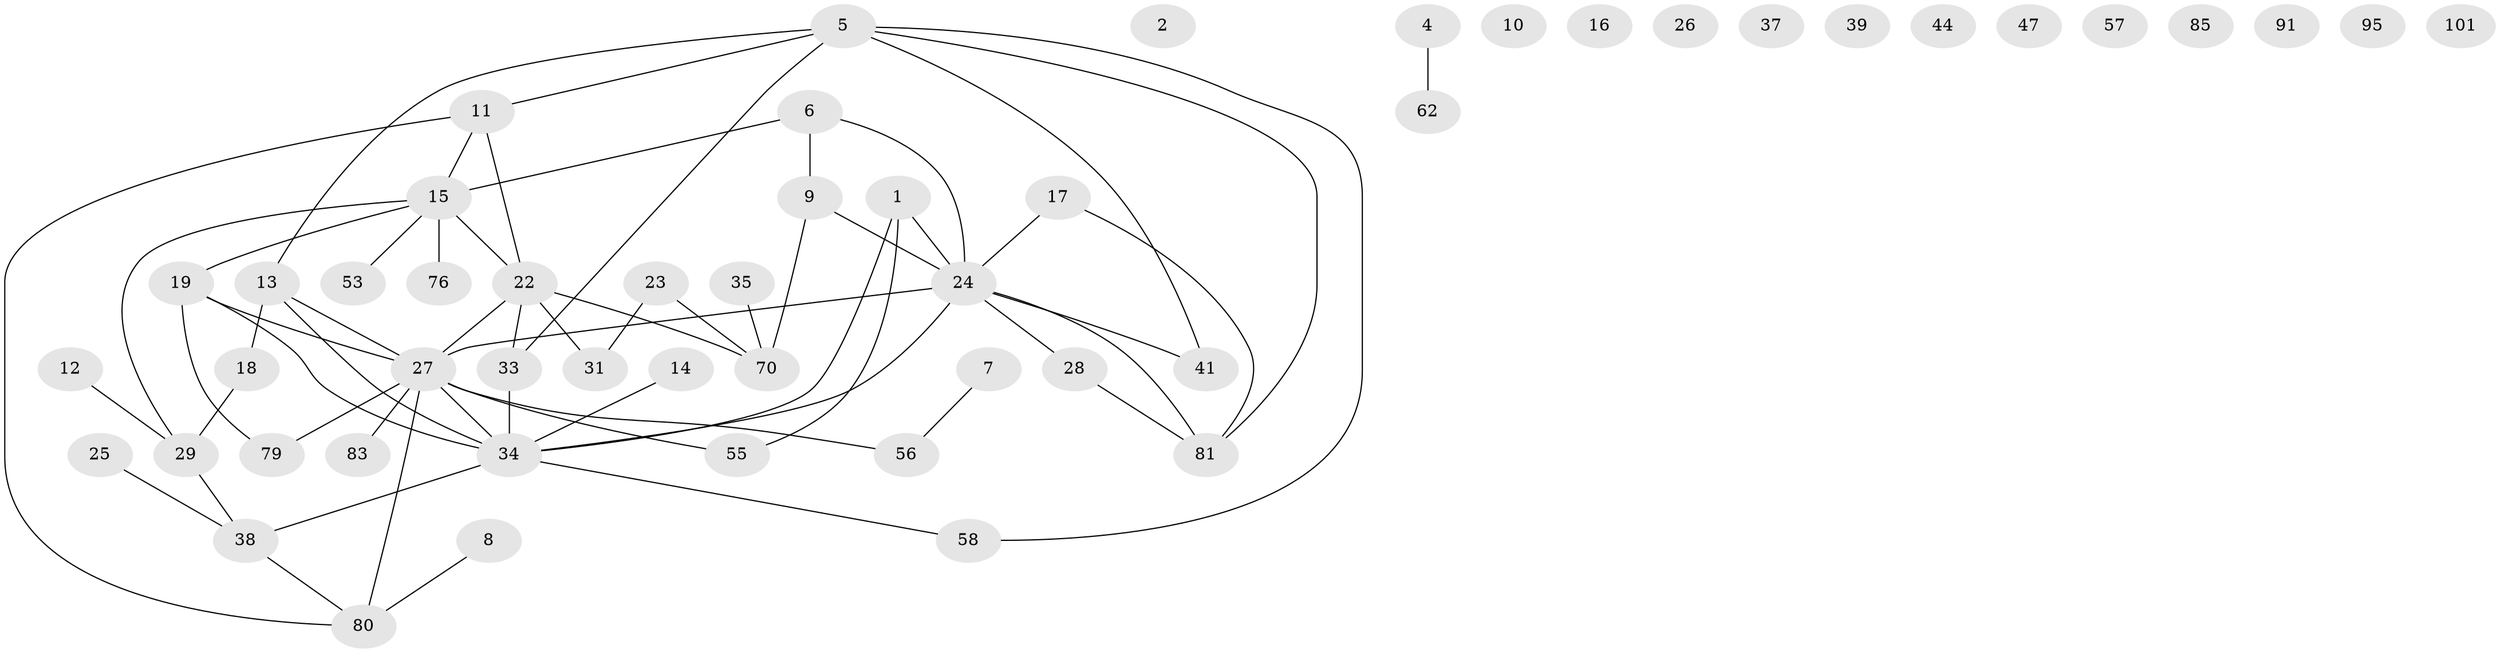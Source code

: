 // original degree distribution, {3: 0.18269230769230768, 0: 0.11538461538461539, 2: 0.27884615384615385, 1: 0.2403846153846154, 4: 0.10576923076923077, 5: 0.057692307692307696, 8: 0.009615384615384616, 6: 0.009615384615384616}
// Generated by graph-tools (version 1.1) at 2025/16/03/04/25 18:16:31]
// undirected, 52 vertices, 61 edges
graph export_dot {
graph [start="1"]
  node [color=gray90,style=filled];
  1 [super="+3"];
  2;
  4;
  5 [super="+86+43"];
  6 [super="+51"];
  7 [super="+87+21"];
  8;
  9 [super="+59+20"];
  10;
  11 [super="+32"];
  12;
  13 [super="+72"];
  14 [super="+96"];
  15 [super="+77+54+82"];
  16;
  17 [super="+49"];
  18 [super="+61"];
  19 [super="+88+36+63"];
  22 [super="+46"];
  23;
  24 [super="+69+48+40"];
  25;
  26;
  27 [super="+30"];
  28;
  29;
  31;
  33 [super="+97"];
  34 [super="+64"];
  35;
  37;
  38 [super="+66"];
  39;
  41 [super="+45+52"];
  44;
  47 [super="+73+68"];
  53;
  55 [super="+104"];
  56 [super="+60"];
  57;
  58;
  62;
  70 [super="+92+99"];
  76 [super="+78"];
  79;
  80 [super="+90"];
  81 [super="+84"];
  83;
  85;
  91;
  95;
  101;
  1 -- 34;
  1 -- 24;
  1 -- 55;
  4 -- 62;
  5 -- 13;
  5 -- 41;
  5 -- 33;
  5 -- 81;
  5 -- 58;
  5 -- 11;
  6 -- 24;
  6 -- 9;
  6 -- 15;
  7 -- 56;
  8 -- 80;
  9 -- 70;
  9 -- 24;
  11 -- 80;
  11 -- 15;
  11 -- 22;
  12 -- 29;
  13 -- 18;
  13 -- 34;
  13 -- 27;
  14 -- 34;
  15 -- 19;
  15 -- 53;
  15 -- 76;
  15 -- 29;
  15 -- 22;
  17 -- 81;
  17 -- 24;
  18 -- 29;
  19 -- 79;
  19 -- 34;
  19 -- 27;
  22 -- 31;
  22 -- 33;
  22 -- 27;
  22 -- 70;
  23 -- 31;
  23 -- 70;
  24 -- 81;
  24 -- 28;
  24 -- 34;
  24 -- 41;
  24 -- 27;
  25 -- 38;
  27 -- 34;
  27 -- 79;
  27 -- 80;
  27 -- 83;
  27 -- 55;
  27 -- 56;
  28 -- 81;
  29 -- 38;
  33 -- 34;
  34 -- 58;
  34 -- 38;
  35 -- 70;
  38 -- 80;
}
